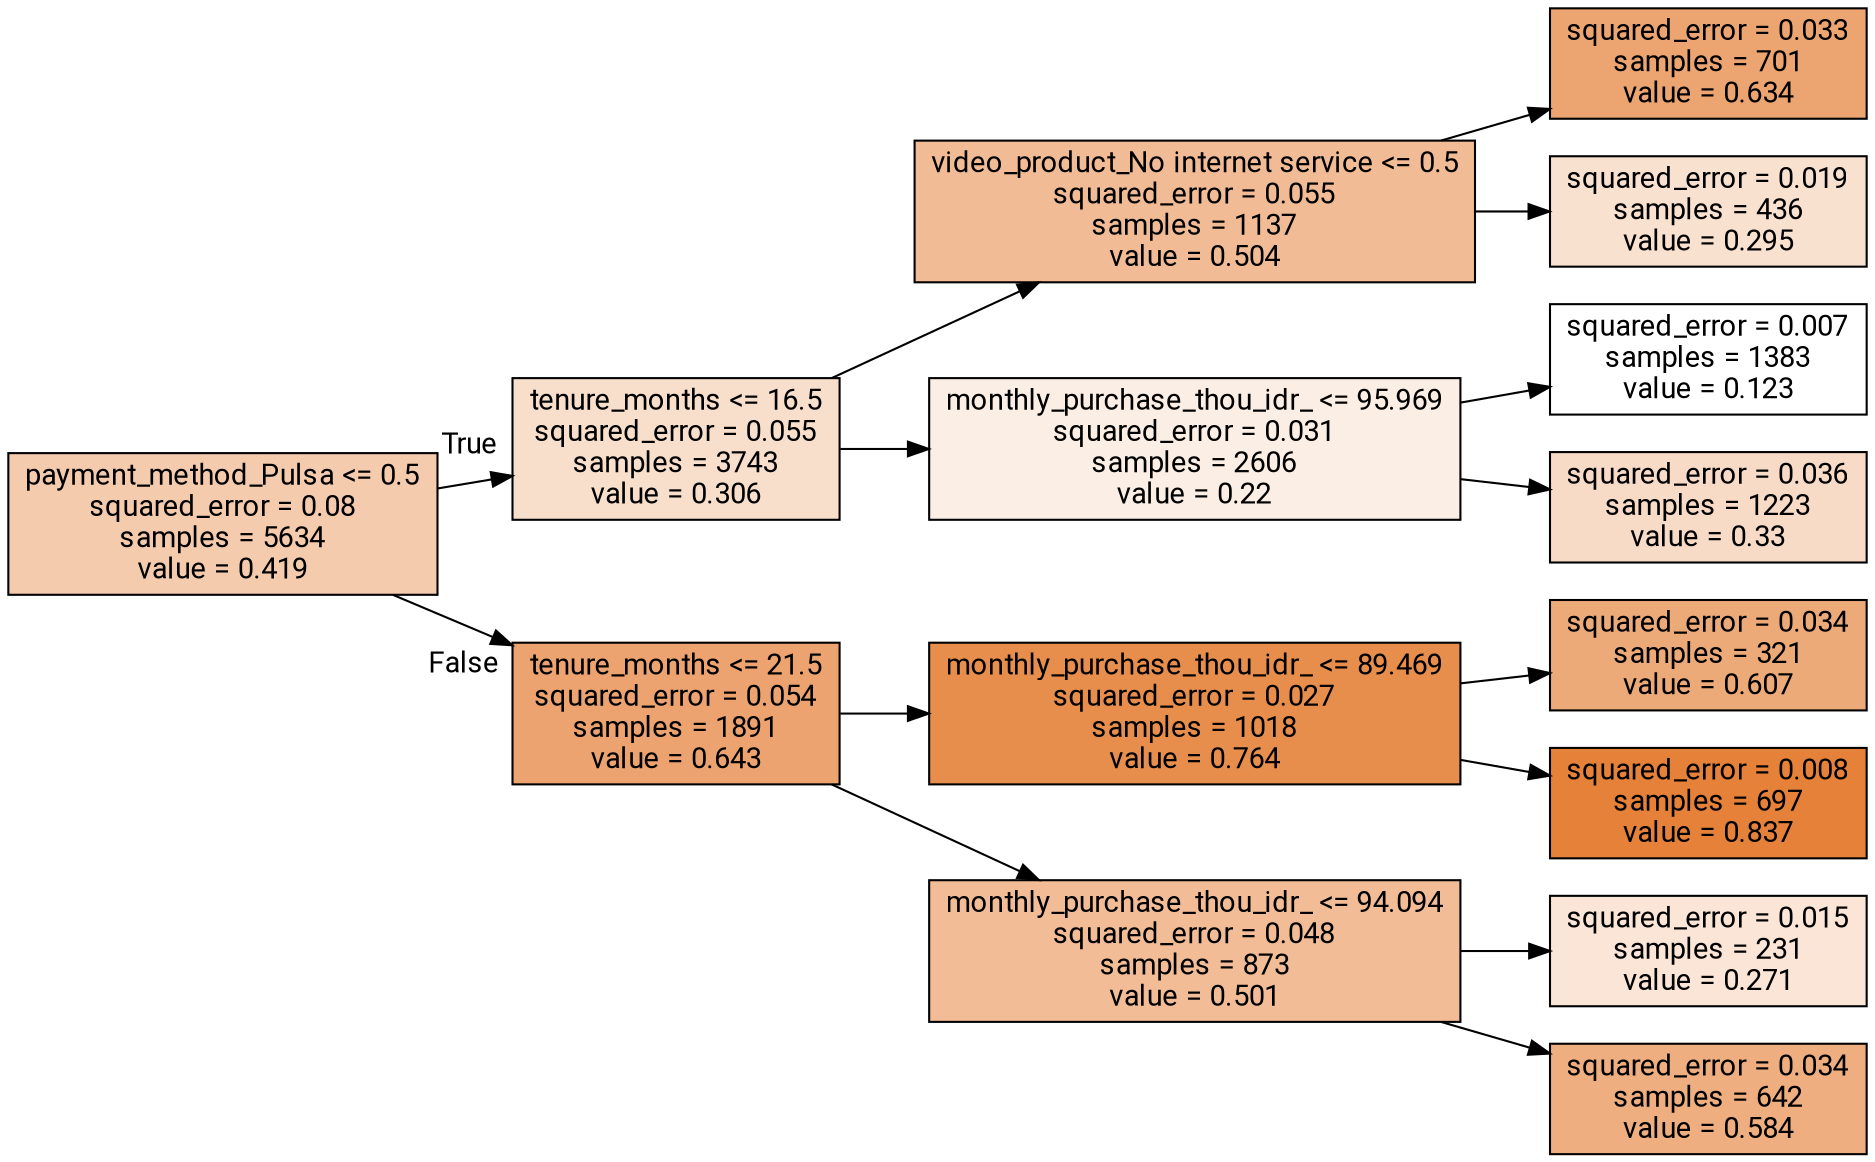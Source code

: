 digraph Tree {
node [shape=box, style="filled", color="black", fontname="Roboto Condensed"] ;
edge [fontname="Roboto Condensed"] ;
rankdir=LR ;
0 [label="payment_method_Pulsa <= 0.5\nsquared_error = 0.08\nsamples = 5634\nvalue = 0.419", fillcolor="#f4cbad"] ;
1 [label="tenure_months <= 16.5\nsquared_error = 0.055\nsamples = 3743\nvalue = 0.306", fillcolor="#f8dfcc"] ;
0 -> 1 [labeldistance=2.5, labelangle=-45, headlabel="True"] ;
2 [label="video_product_No internet service <= 0.5\nsquared_error = 0.055\nsamples = 1137\nvalue = 0.504", fillcolor="#f1bc95"] ;
1 -> 2 ;
3 [label="squared_error = 0.033\nsamples = 701\nvalue = 0.634", fillcolor="#eca571"] ;
2 -> 3 ;
4 [label="squared_error = 0.019\nsamples = 436\nvalue = 0.295", fillcolor="#f9e1cf"] ;
2 -> 4 ;
5 [label="monthly_purchase_thou_idr_ <= 95.969\nsquared_error = 0.031\nsamples = 2606\nvalue = 0.22", fillcolor="#fbeee4"] ;
1 -> 5 ;
6 [label="squared_error = 0.007\nsamples = 1383\nvalue = 0.123", fillcolor="#ffffff"] ;
5 -> 6 ;
7 [label="squared_error = 0.036\nsamples = 1223\nvalue = 0.33", fillcolor="#f7dbc6"] ;
5 -> 7 ;
8 [label="tenure_months <= 21.5\nsquared_error = 0.054\nsamples = 1891\nvalue = 0.643", fillcolor="#eca36f"] ;
0 -> 8 [labeldistance=2.5, labelangle=45, headlabel="False"] ;
9 [label="monthly_purchase_thou_idr_ <= 89.469\nsquared_error = 0.027\nsamples = 1018\nvalue = 0.764", fillcolor="#e88e4d"] ;
8 -> 9 ;
10 [label="squared_error = 0.034\nsamples = 321\nvalue = 0.607", fillcolor="#edaa79"] ;
9 -> 10 ;
11 [label="squared_error = 0.008\nsamples = 697\nvalue = 0.837", fillcolor="#e58139"] ;
9 -> 11 ;
12 [label="monthly_purchase_thou_idr_ <= 94.094\nsquared_error = 0.048\nsamples = 873\nvalue = 0.501", fillcolor="#f1bc96"] ;
8 -> 12 ;
13 [label="squared_error = 0.015\nsamples = 231\nvalue = 0.271", fillcolor="#fae5d6"] ;
12 -> 13 ;
14 [label="squared_error = 0.034\nsamples = 642\nvalue = 0.584", fillcolor="#eeae7f"] ;
12 -> 14 ;
}
